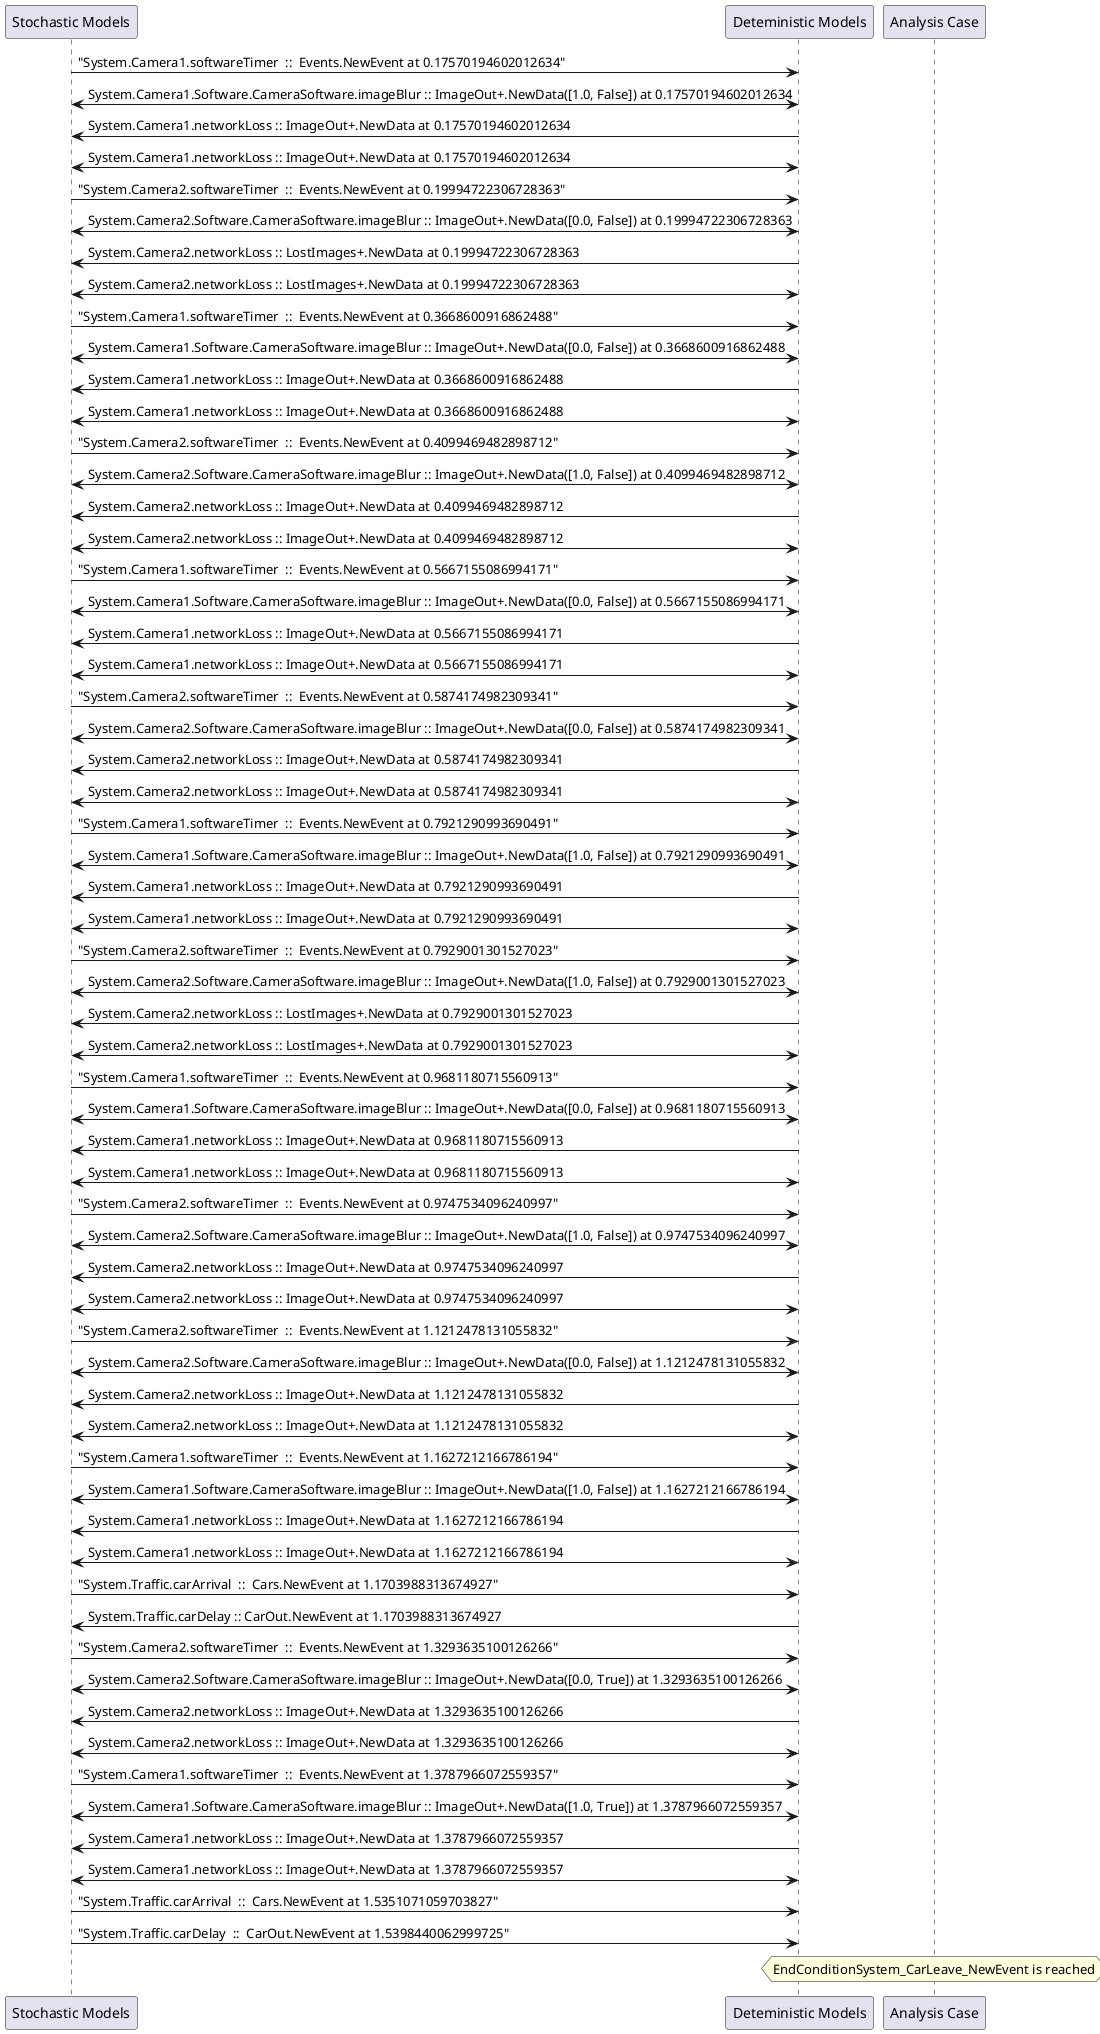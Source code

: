 
	@startuml
	participant "Stochastic Models" as stochmodel
	participant "Deteministic Models" as detmodel
	participant "Analysis Case" as analysis
	{2082_stop} stochmodel -> detmodel : "System.Camera1.softwareTimer  ::  Events.NewEvent at 0.17570194602012634"
detmodel <-> stochmodel : System.Camera1.Software.CameraSoftware.imageBlur :: ImageOut+.NewData([1.0, False]) at 0.17570194602012634
detmodel -> stochmodel : System.Camera1.networkLoss :: ImageOut+.NewData at 0.17570194602012634
detmodel <-> stochmodel : System.Camera1.networkLoss :: ImageOut+.NewData at 0.17570194602012634
{2097_stop} stochmodel -> detmodel : "System.Camera2.softwareTimer  ::  Events.NewEvent at 0.19994722306728363"
detmodel <-> stochmodel : System.Camera2.Software.CameraSoftware.imageBlur :: ImageOut+.NewData([0.0, False]) at 0.19994722306728363
detmodel -> stochmodel : System.Camera2.networkLoss :: LostImages+.NewData at 0.19994722306728363
detmodel <-> stochmodel : System.Camera2.networkLoss :: LostImages+.NewData at 0.19994722306728363
{2083_stop} stochmodel -> detmodel : "System.Camera1.softwareTimer  ::  Events.NewEvent at 0.3668600916862488"
detmodel <-> stochmodel : System.Camera1.Software.CameraSoftware.imageBlur :: ImageOut+.NewData([0.0, False]) at 0.3668600916862488
detmodel -> stochmodel : System.Camera1.networkLoss :: ImageOut+.NewData at 0.3668600916862488
detmodel <-> stochmodel : System.Camera1.networkLoss :: ImageOut+.NewData at 0.3668600916862488
{2098_stop} stochmodel -> detmodel : "System.Camera2.softwareTimer  ::  Events.NewEvent at 0.4099469482898712"
detmodel <-> stochmodel : System.Camera2.Software.CameraSoftware.imageBlur :: ImageOut+.NewData([1.0, False]) at 0.4099469482898712
detmodel -> stochmodel : System.Camera2.networkLoss :: ImageOut+.NewData at 0.4099469482898712
detmodel <-> stochmodel : System.Camera2.networkLoss :: ImageOut+.NewData at 0.4099469482898712
{2084_stop} stochmodel -> detmodel : "System.Camera1.softwareTimer  ::  Events.NewEvent at 0.5667155086994171"
detmodel <-> stochmodel : System.Camera1.Software.CameraSoftware.imageBlur :: ImageOut+.NewData([0.0, False]) at 0.5667155086994171
detmodel -> stochmodel : System.Camera1.networkLoss :: ImageOut+.NewData at 0.5667155086994171
detmodel <-> stochmodel : System.Camera1.networkLoss :: ImageOut+.NewData at 0.5667155086994171
{2099_stop} stochmodel -> detmodel : "System.Camera2.softwareTimer  ::  Events.NewEvent at 0.5874174982309341"
detmodel <-> stochmodel : System.Camera2.Software.CameraSoftware.imageBlur :: ImageOut+.NewData([0.0, False]) at 0.5874174982309341
detmodel -> stochmodel : System.Camera2.networkLoss :: ImageOut+.NewData at 0.5874174982309341
detmodel <-> stochmodel : System.Camera2.networkLoss :: ImageOut+.NewData at 0.5874174982309341
{2085_stop} stochmodel -> detmodel : "System.Camera1.softwareTimer  ::  Events.NewEvent at 0.7921290993690491"
detmodel <-> stochmodel : System.Camera1.Software.CameraSoftware.imageBlur :: ImageOut+.NewData([1.0, False]) at 0.7921290993690491
detmodel -> stochmodel : System.Camera1.networkLoss :: ImageOut+.NewData at 0.7921290993690491
detmodel <-> stochmodel : System.Camera1.networkLoss :: ImageOut+.NewData at 0.7921290993690491
{2100_stop} stochmodel -> detmodel : "System.Camera2.softwareTimer  ::  Events.NewEvent at 0.7929001301527023"
detmodel <-> stochmodel : System.Camera2.Software.CameraSoftware.imageBlur :: ImageOut+.NewData([1.0, False]) at 0.7929001301527023
detmodel -> stochmodel : System.Camera2.networkLoss :: LostImages+.NewData at 0.7929001301527023
detmodel <-> stochmodel : System.Camera2.networkLoss :: LostImages+.NewData at 0.7929001301527023
{2086_stop} stochmodel -> detmodel : "System.Camera1.softwareTimer  ::  Events.NewEvent at 0.9681180715560913"
detmodel <-> stochmodel : System.Camera1.Software.CameraSoftware.imageBlur :: ImageOut+.NewData([0.0, False]) at 0.9681180715560913
detmodel -> stochmodel : System.Camera1.networkLoss :: ImageOut+.NewData at 0.9681180715560913
detmodel <-> stochmodel : System.Camera1.networkLoss :: ImageOut+.NewData at 0.9681180715560913
{2101_stop} stochmodel -> detmodel : "System.Camera2.softwareTimer  ::  Events.NewEvent at 0.9747534096240997"
detmodel <-> stochmodel : System.Camera2.Software.CameraSoftware.imageBlur :: ImageOut+.NewData([1.0, False]) at 0.9747534096240997
detmodel -> stochmodel : System.Camera2.networkLoss :: ImageOut+.NewData at 0.9747534096240997
detmodel <-> stochmodel : System.Camera2.networkLoss :: ImageOut+.NewData at 0.9747534096240997
{2102_stop} stochmodel -> detmodel : "System.Camera2.softwareTimer  ::  Events.NewEvent at 1.1212478131055832"
detmodel <-> stochmodel : System.Camera2.Software.CameraSoftware.imageBlur :: ImageOut+.NewData([0.0, False]) at 1.1212478131055832
detmodel -> stochmodel : System.Camera2.networkLoss :: ImageOut+.NewData at 1.1212478131055832
detmodel <-> stochmodel : System.Camera2.networkLoss :: ImageOut+.NewData at 1.1212478131055832
{2087_stop} stochmodel -> detmodel : "System.Camera1.softwareTimer  ::  Events.NewEvent at 1.1627212166786194"
detmodel <-> stochmodel : System.Camera1.Software.CameraSoftware.imageBlur :: ImageOut+.NewData([1.0, False]) at 1.1627212166786194
detmodel -> stochmodel : System.Camera1.networkLoss :: ImageOut+.NewData at 1.1627212166786194
detmodel <-> stochmodel : System.Camera1.networkLoss :: ImageOut+.NewData at 1.1627212166786194
{2113_stop} stochmodel -> detmodel : "System.Traffic.carArrival  ::  Cars.NewEvent at 1.1703988313674927"
{2119_start} detmodel -> stochmodel : System.Traffic.carDelay :: CarOut.NewEvent at 1.1703988313674927
{2103_stop} stochmodel -> detmodel : "System.Camera2.softwareTimer  ::  Events.NewEvent at 1.3293635100126266"
detmodel <-> stochmodel : System.Camera2.Software.CameraSoftware.imageBlur :: ImageOut+.NewData([0.0, True]) at 1.3293635100126266
detmodel -> stochmodel : System.Camera2.networkLoss :: ImageOut+.NewData at 1.3293635100126266
detmodel <-> stochmodel : System.Camera2.networkLoss :: ImageOut+.NewData at 1.3293635100126266
{2088_stop} stochmodel -> detmodel : "System.Camera1.softwareTimer  ::  Events.NewEvent at 1.3787966072559357"
detmodel <-> stochmodel : System.Camera1.Software.CameraSoftware.imageBlur :: ImageOut+.NewData([1.0, True]) at 1.3787966072559357
detmodel -> stochmodel : System.Camera1.networkLoss :: ImageOut+.NewData at 1.3787966072559357
detmodel <-> stochmodel : System.Camera1.networkLoss :: ImageOut+.NewData at 1.3787966072559357
{2114_stop} stochmodel -> detmodel : "System.Traffic.carArrival  ::  Cars.NewEvent at 1.5351071059703827"
{2119_stop} stochmodel -> detmodel : "System.Traffic.carDelay  ::  CarOut.NewEvent at 1.5398440062999725"
{2119_start} <-> {2119_stop} : delay
hnote over analysis 
EndConditionSystem_CarLeave_NewEvent is reached
endnote
@enduml